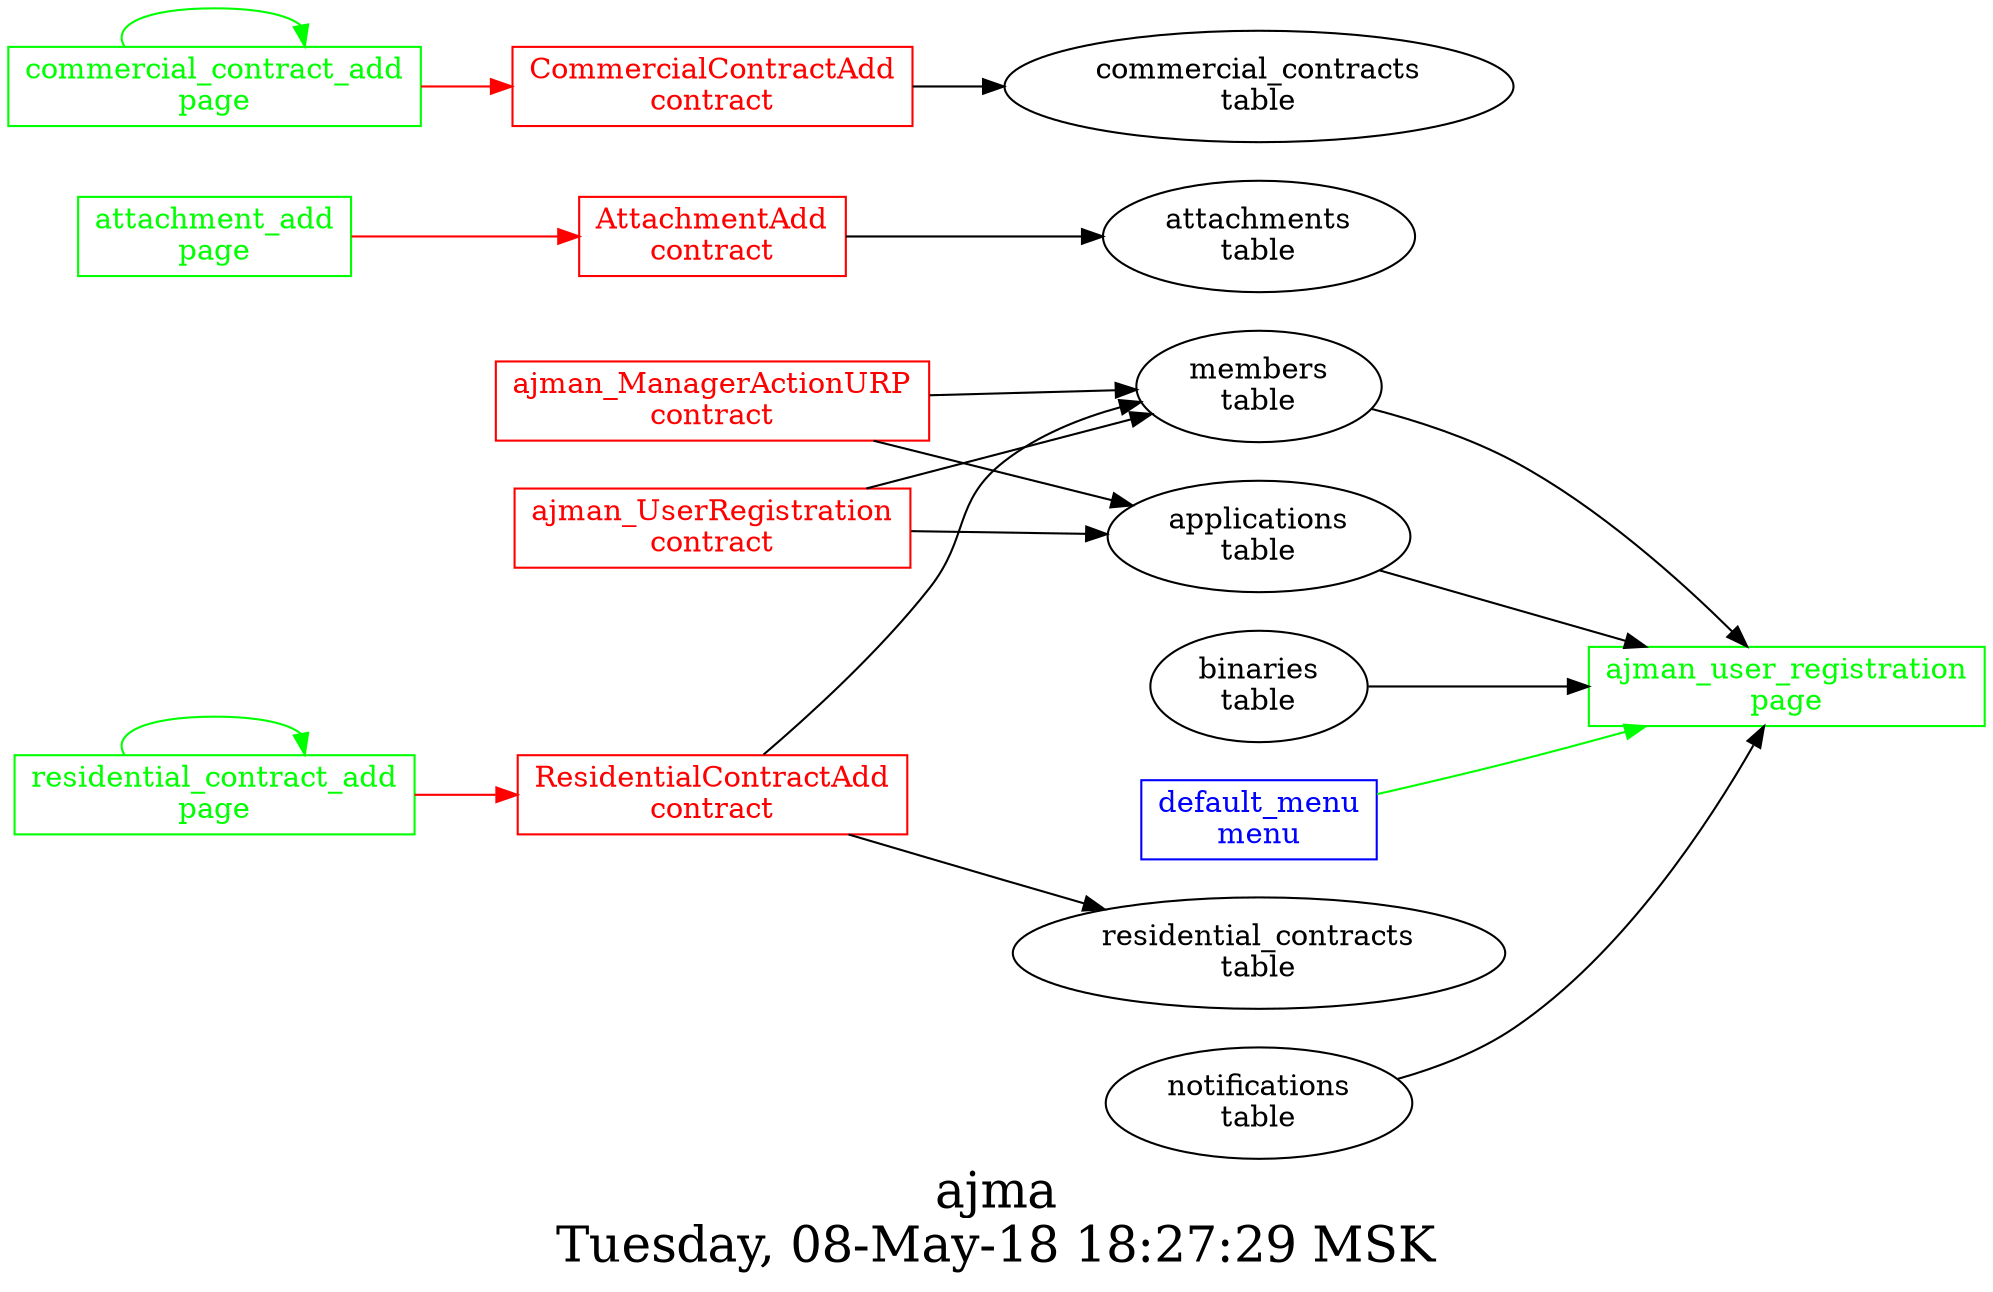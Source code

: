 digraph G {
graph [
  fontsize="24";
  label="ajma\nTuesday, 08-May-18 18:27:29 MSK";
  nojustify=true;
  ordering=out;
  rankdir=LR;
  size="30";
];
"default_menu\nmenu" -> "ajman_user_registration\npage"  [ color=green ]
"default_menu\nmenu" [color=blue, fontcolor=blue, group=menus, shape=record];
"applications\ntable" -> "ajman_user_registration\npage"  [ color="" ]
"notifications\ntable" -> "ajman_user_registration\npage"  [ color="" ]
"members\ntable" -> "ajman_user_registration\npage"  [ color="" ]
"binaries\ntable" -> "ajman_user_registration\npage"  [ color="" ]
"ajman_user_registration\npage" [color=green, fontcolor=green, group=pages, shape=record];
"attachment_add\npage" -> "AttachmentAdd\ncontract"  [ color=red ]
"attachment_add\npage" [color=green, fontcolor=green, group=pages, shape=record];
"commercial_contract_add\npage" -> "CommercialContractAdd\ncontract"  [ color=red ]
"commercial_contract_add\npage" -> "commercial_contract_add\npage"  [ color=green ]
"commercial_contract_add\npage" [color=green, fontcolor=green, group=pages, shape=record];
"residential_contract_add\npage" -> "ResidentialContractAdd\ncontract"  [ color=red ]
"residential_contract_add\npage" -> "residential_contract_add\npage"  [ color=green ]
"residential_contract_add\npage" [color=green, fontcolor=green, group=pages, shape=record];
"AttachmentAdd\ncontract" -> "attachments\ntable"  [ color="" ]
"AttachmentAdd\ncontract" [color=red, fontcolor=red, group=contracts, shape=record];
"CommercialContractAdd\ncontract" -> "commercial_contracts\ntable"  [ color="" ]
"CommercialContractAdd\ncontract" [color=red, fontcolor=red, group=contracts, shape=record];
"ResidentialContractAdd\ncontract" -> "members\ntable"  [ color="" ]
"ResidentialContractAdd\ncontract" -> "residential_contracts\ntable"  [ color="" ]
"ResidentialContractAdd\ncontract" [color=red, fontcolor=red, group=contracts, shape=record];
"ajman_ManagerActionURP\ncontract" -> "applications\ntable"  [ color="" ]
"ajman_ManagerActionURP\ncontract" -> "members\ntable"  [ color="" ]
"ajman_ManagerActionURP\ncontract" [color=red, fontcolor=red, group=contracts, shape=record];
"ajman_UserRegistration\ncontract" -> "members\ntable"  [ color="" ]
"ajman_UserRegistration\ncontract" -> "applications\ntable"  [ color="" ]
"ajman_UserRegistration\ncontract" [color=red, fontcolor=red, group=contracts, shape=record];
"attachments\ntable" [color="", fontcolor="", group=tables, shape=""];
"commercial_contracts\ntable" [color="", fontcolor="", group=tables, shape=""];
"residential_contracts\ntable" [color="", fontcolor="", group=tables, shape=""];
}
